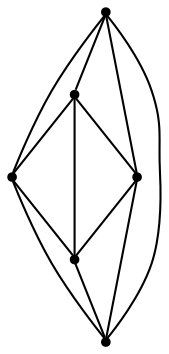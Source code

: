graph {
  node [shape=point,comment="{\"directed\":false,\"doi\":\"10.1007/978-3-319-73915-1_36\",\"figure\":\"? (2)\"}"]

  v0 [pos="1536.7520687420315,304.932368468802"]
  v1 [pos="1480.488909586091,379.7788817909162"]
  v2 [pos="1452.4991321795874,321.6610282191371"]
  v3 [pos="1452.4991321795874,447.4722468056756"]
  v4 [pos="1368.2273098570868,304.932368468802"]
  v5 [pos="1424.4894198041352,379.7788817909162"]

  v0 -- v1 [id="-2",pos="1536.7520687420315,304.932368468802 1532.994279403965,338.5009424912726 1513.928691302438,364.30474255817705 1480.488909586091,379.7788817909162"]
  v3 -- v4 [id="-9",pos="1452.4991321795874,447.4722468056756 1410.96225570726,480.19270480434534 1357.770544302964,473.35836901891753 1329.178393815608,436.3362470261249 1300.5905673406553,399.30999183683764 1307.4249232979905,346.11467196032226 1344.4474990268993,317.52713226042476 1351.969627310055,311.7220895774515 1360.4167127170444,307.2172869240695 1368.2273098570868,304.932368468802"]
  v2 -- v4 [id="-10",pos="1452.4991321795874,321.6610282191371 1425.1520111165473,300.1912026151073 1395.964037155362,295.3696699349552 1368.2273098570868,304.932368468802"]
  v5 -- v1 [id="-12",pos="1424.4894198041352,379.7788817909162 1444.3718647194094,385.4828280773202 1459.4992949360699,385.58285143249174 1480.488909586091,379.7788817909162"]
  v0 -- v4 [id="-1",pos="1536.7520687420315,304.932368468802 1536.8989897811225,253.5427070170852 1499.1096649116123,215.75381348688921 1452.485492463991,215.75381348688921 1407.0366883290978,215.75381348688921 1369.7514924350967,251.73824880896103 1368.2273098570868,304.932368468802"]
  v1 -- v2 [id="-3",pos="1480.488909586091,379.7788817909162 1479.0397613409648,358.5081252372892 1471.0801447440474,340.5846776071611 1452.4991321795874,321.6610282191371"]
  v1 -- v3 [id="-4",pos="1480.488909586091,379.7788817909162 1482.6236045624187,401.5060545159241 1474.3348543154968,425.20122490651437 1452.4991321795874,447.4722468056756"]
  v2 -- v5 [id="-5",pos="1452.4991321795874,321.6610282191371 1437.7081800751753,334.3960742894806 1427.994159033973,352.29869696803934 1424.4894198041352,379.7788817909162"]
  v2 -- v0 [id="-6",pos="1452.4991321795874,321.6610282191371 1473.5179975017495,302.5707474247388 1502.4518721458141,295.5363967227872 1536.7520687420315,304.932368468802"]
  v3 -- v0 [id="-7",pos="1452.4991321795874,447.4722468056756 1487.453653593916,478.9507746391485 1540.9912859904887,475.80447418902315 1572.0712697318577,440.8409860918686 1603.1470566376584,405.8775138916236 1600.000701729966,352.33630905614103 1565.0367374356092,321.2609347984511 1558.7441547970602,315.6642688064487 1551.6471786746326,311.03858605250656 1536.7520687420315,304.932368468802"]
  v3 -- v5 [id="-8",pos="1452.4991321795874,447.4722468056756 1435.1537061594152,432.4646818695486 1424.8937149638584,410.61978458053517 1424.4894198041352,379.7788817909162"]
  v5 -- v4 [id="-11",pos="1424.4894198041352,379.7788817909162 1394.6972286979842,369.6596801428785 1373.0521128441242,343.73919675954704 1368.2273098570868,304.932368468802"]
}